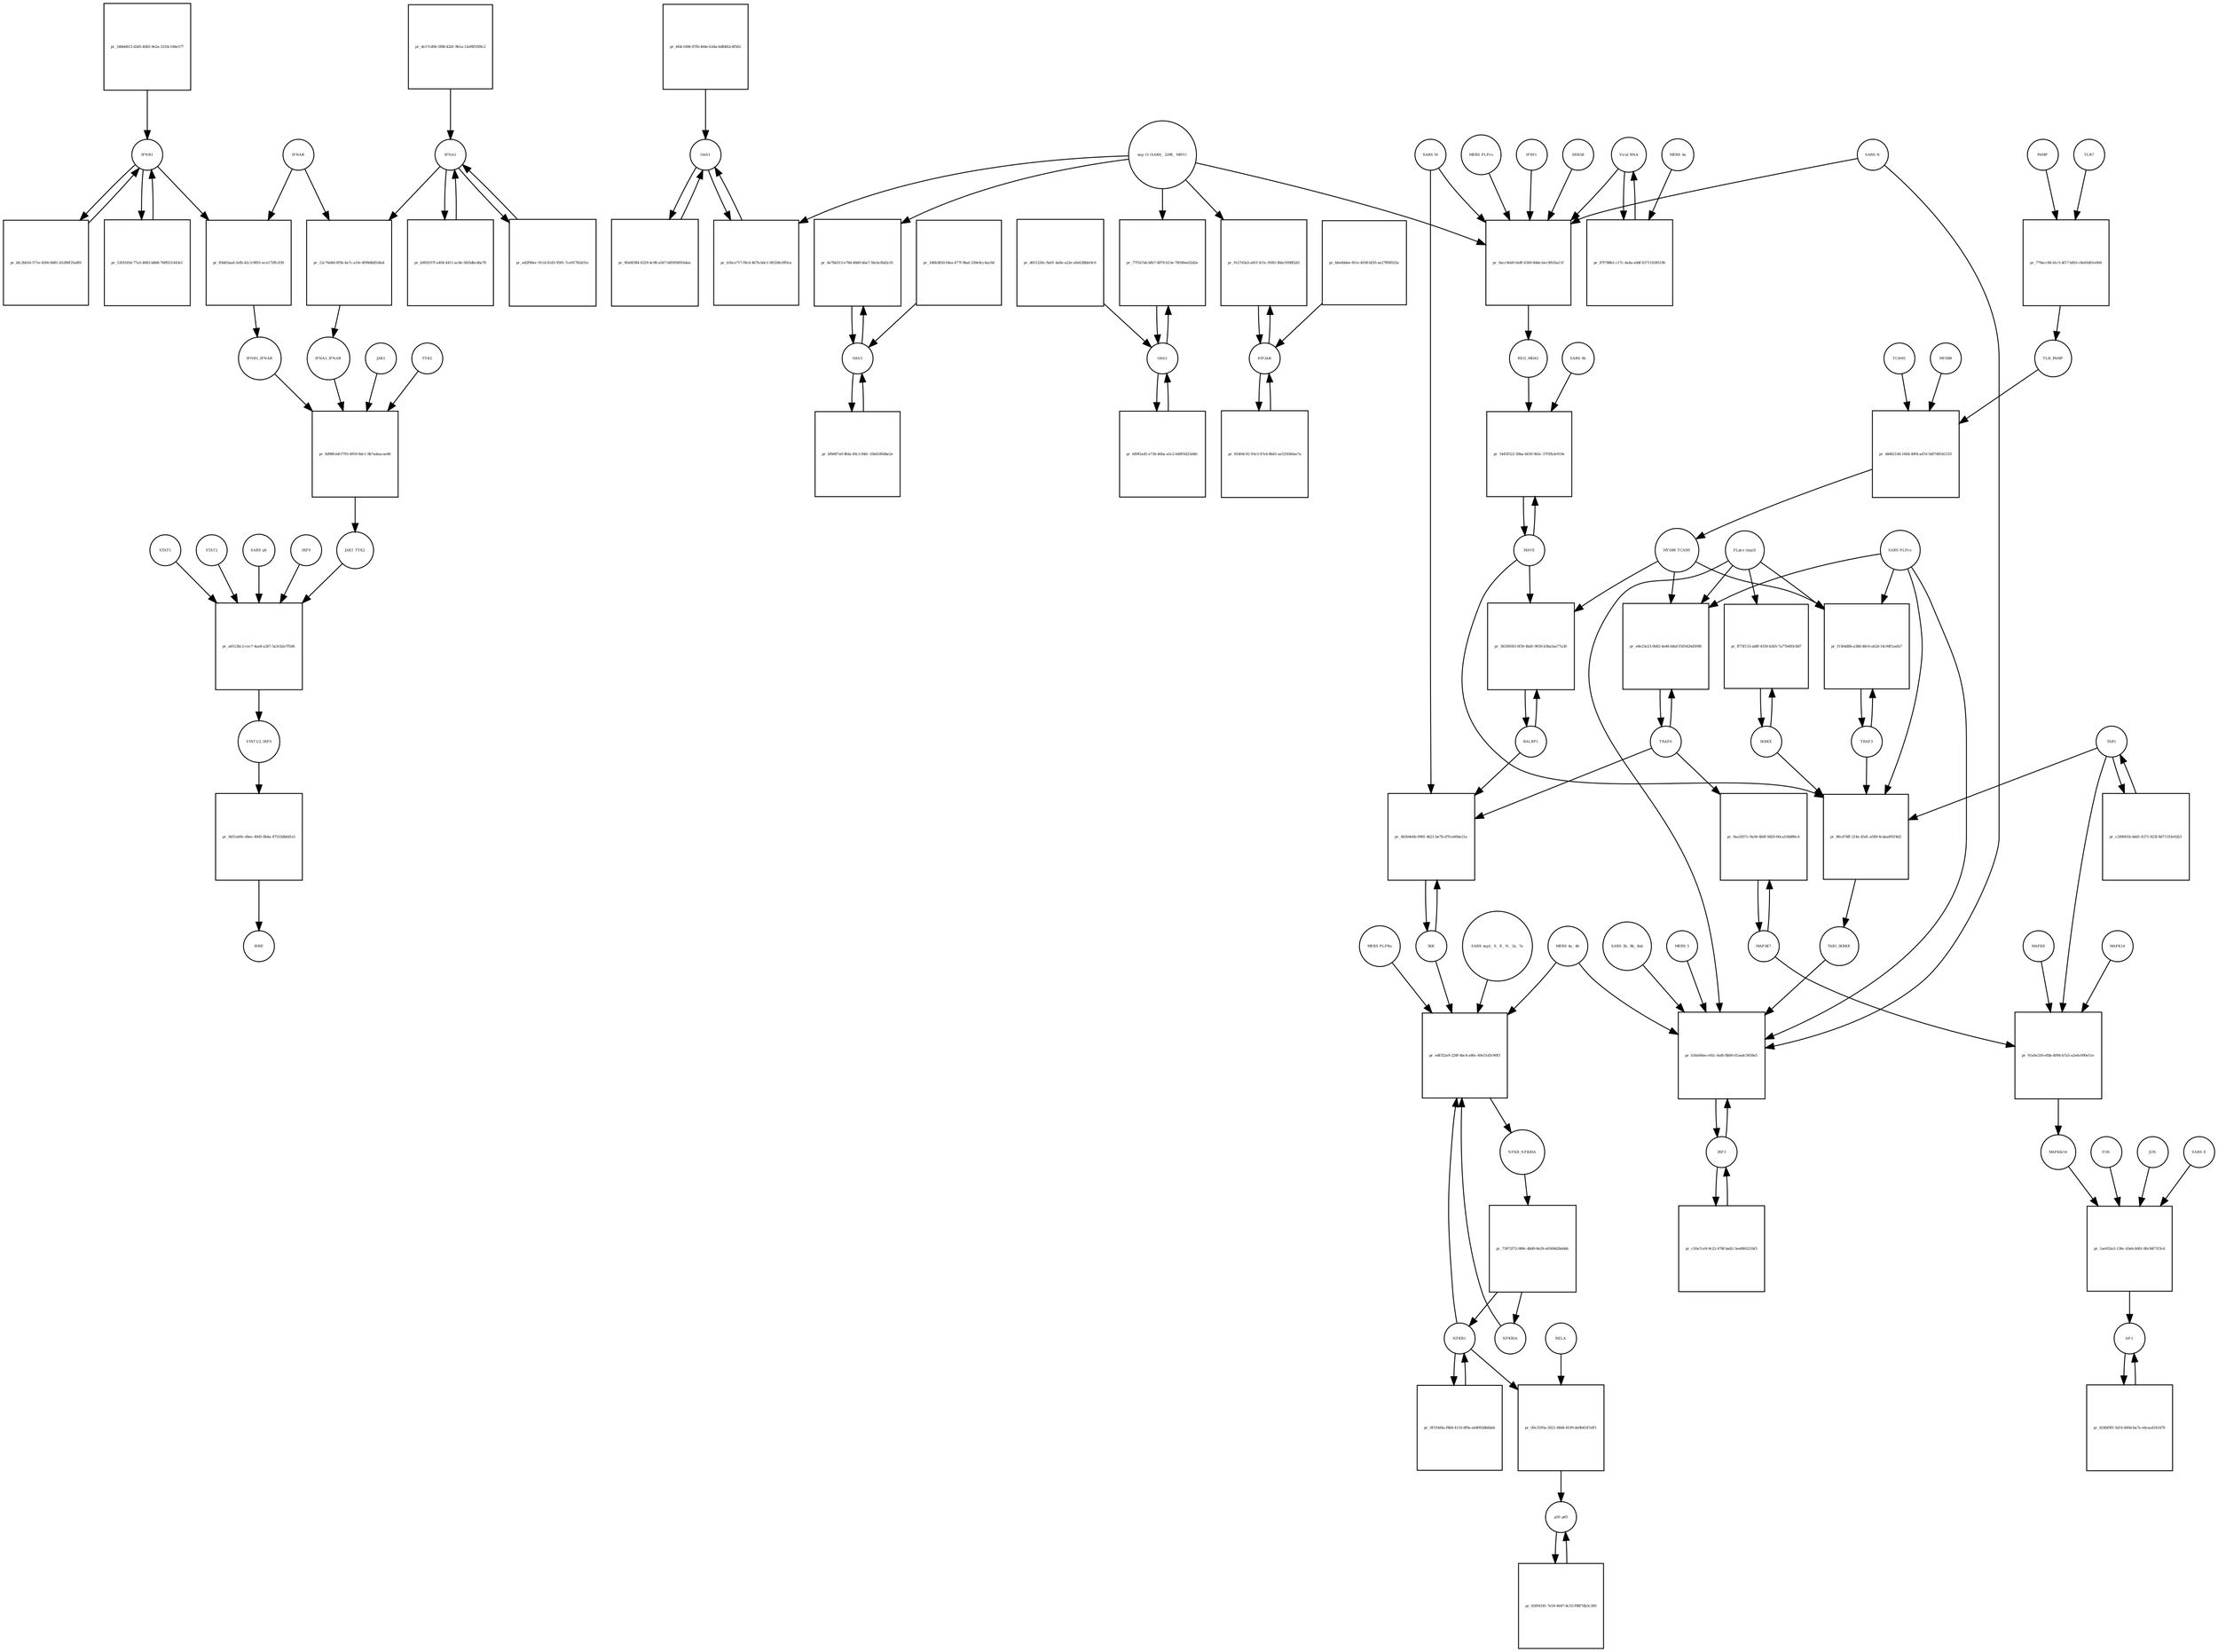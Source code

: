 strict digraph  {
IFNA1 [annotation="urn_miriam_pubmed_17911435|urn_miriam_pubmed_24362405", bipartite=0, cls=macromolecule, fontsize=4, label=IFNA1, shape=circle];
"pr_12c76e8d-0f5b-4a7c-a1fe-4f99d8d558a4" [annotation="", bipartite=1, cls=process, fontsize=4, label="pr_12c76e8d-0f5b-4a7c-a1fe-4f99d8d558a4", shape=square];
IFNAR [annotation=urn_miriam_pubmed_31226023, bipartite=0, cls=complex, fontsize=4, label=IFNAR, shape=circle];
IFNA1_IFNAR [annotation=urn_miriam_pubmed_31226023, bipartite=0, cls=complex, fontsize=4, label=IFNA1_IFNAR, shape=circle];
IFNB1 [annotation=urn_miriam_pubmed_24362405, bipartite=0, cls=macromolecule, fontsize=4, label=IFNB1, shape=circle];
"pr_85dd3aad-2efb-42c3-9851-eca172ffc039" [annotation="", bipartite=1, cls=process, fontsize=4, label="pr_85dd3aad-2efb-42c3-9851-eca172ffc039", shape=square];
IFNB1_IFNAR [annotation=urn_miriam_pubmed_31226023, bipartite=0, cls=complex, fontsize=4, label=IFNB1_IFNAR, shape=circle];
"pr_b902037f-a404-4411-ac8e-5fd3dbcd6a78" [annotation="", bipartite=1, cls=process, fontsize=4, label="pr_b902037f-a404-4411-ac8e-5fd3dbcd6a78", shape=square];
"pr_bfc2b616-571e-4500-8d81-b5286f35a8f0" [annotation="", bipartite=1, cls=process, fontsize=4, label="pr_bfc2b616-571e-4500-8d81-b5286f35a8f0", shape=square];
"pr_34bb6813-d3d5-40b5-9e2a-3310c10de577" [annotation="", bipartite=1, cls=process, fontsize=4, label="pr_34bb6813-d3d5-40b5-9e2a-3310c10de577", shape=square];
"pr_5301fd5d-77a5-4883-b8b8-76f8521443e1" [annotation="", bipartite=1, cls=process, fontsize=4, label="pr_5301fd5d-77a5-4883-b8b8-76f8521443e1", shape=square];
"pr_de17cd06-5f88-42d1-9b1a-12ef8f35f8c2" [annotation="", bipartite=1, cls=process, fontsize=4, label="pr_de17cd06-5f88-42d1-9b1a-12ef8f35f8c2", shape=square];
"pr_ed2f96ec-911d-41d3-9591-7ce91782d31e" [annotation="", bipartite=1, cls=process, fontsize=4, label="pr_ed2f96ec-911d-41d3-9591-7ce91782d31e", shape=square];
"STAT1/2_IRF9" [annotation=urn_miriam_pubmed_31226023, bipartite=0, cls=complex, fontsize=4, label="STAT1/2_IRF9", shape=circle];
"pr_9d31a69c-6bec-49d5-8b4a-47555db6d1e5" [annotation="", bipartite=1, cls=process, fontsize=4, label="pr_9d31a69c-6bec-49d5-8b4a-47555db6d1e5", shape=square];
ISRE [annotation=urn_miriam_pubmed_31226023, bipartite=0, cls=complex, fontsize=4, label=ISRE, shape=circle];
"pr_bfdc1006-87fb-464e-b3da-bd8482c8f562" [annotation="", bipartite=1, cls=process, fontsize=4, label="pr_bfdc1006-87fb-464e-b3da-bd8482c8f562", shape=square];
OAS1 [annotation=urn_miriam_pubmed_31226023, bipartite=0, cls=macromolecule, fontsize=4, label=OAS1, shape=circle];
"pr_b6e0ddee-f61e-4038-bf20-ae27ff6f023a" [annotation="", bipartite=1, cls=process, fontsize=4, label="pr_b6e0ddee-f61e-4038-bf20-ae27ff6f023a", shape=square];
EIF2AK [annotation=urn_miriam_pubmed_31226023, bipartite=0, cls=macromolecule, fontsize=4, label=EIF2AK, shape=circle];
"pr_9fa08384-6329-4c98-a567-b8595891b4ea" [annotation="", bipartite=1, cls=process, fontsize=4, label="pr_9fa08384-6329-4c98-a567-b8595891b4ea", shape=square];
"pr_81d04c92-93e3-47e4-8b81-ae525040ae7a" [annotation="", bipartite=1, cls=process, fontsize=4, label="pr_81d04c92-93e3-47e4-8b81-ae525040ae7a", shape=square];
PAMP [annotation="", bipartite=0, cls="simple chemical", fontsize=4, label=PAMP, shape=circle];
"pr_779acc84-b1c5-4f17-bfb3-c8e65d01e00d" [annotation="", bipartite=1, cls=process, fontsize=4, label="pr_779acc84-b1c5-4f17-bfb3-c8e65d01e00d", shape=square];
TLR7 [annotation="", bipartite=0, cls=macromolecule, fontsize=4, label=TLR7, shape=circle];
TLR_PAMP [annotation="", bipartite=0, cls=complex, fontsize=4, label=TLR_PAMP, shape=circle];
TRAF6 [annotation="", bipartite=0, cls=macromolecule, fontsize=4, label=TRAF6, shape=circle];
"pr_e8e23e23-0b82-4e48-b8af-f305426d3098" [annotation="", bipartite=1, cls=process, fontsize=4, label="pr_e8e23e23-0b82-4e48-b8af-f305426d3098", shape=square];
MYD88_TCAM1 [annotation="", bipartite=0, cls=complex, fontsize=4, label=MYD88_TCAM1, shape=circle];
"PLpro (nsp3)" [annotation="", bipartite=0, cls=macromolecule, fontsize=4, label="PLpro (nsp3)", shape=circle];
"SARS PLPro" [annotation=urn_miriam_pubmed_31226023, bipartite=0, cls=macromolecule, fontsize=4, label="SARS PLPro", shape=circle];
TAB1 [annotation="", bipartite=0, cls=macromolecule, fontsize=4, label=TAB1, shape=circle];
"pr_c249601b-ddd1-4371-923f-8d71193e02b3" [annotation="", bipartite=1, cls=process, fontsize=4, label="pr_c249601b-ddd1-4371-923f-8d71193e02b3", shape=square];
MAPK8 [annotation="", bipartite=0, cls=macromolecule, fontsize=4, label=MAPK8, shape=circle];
"pr_91a0e330-efbb-4094-b7a5-a2e6c090e51e" [annotation="", bipartite=1, cls=process, fontsize=4, label="pr_91a0e330-efbb-4094-b7a5-a2e6c090e51e", shape=square];
MAPK14 [annotation="", bipartite=0, cls=macromolecule, fontsize=4, label=MAPK14, shape=circle];
"MAPK8/14" [annotation="", bipartite=0, cls=complex, fontsize=4, label="MAPK8/14", shape=circle];
MAP3K7 [annotation="", bipartite=0, cls=macromolecule, fontsize=4, label=MAP3K7, shape=circle];
STAT1 [annotation=urn_miriam_pubmed_31226023, bipartite=0, cls=macromolecule, fontsize=4, label=STAT1, shape=circle];
"pr_a6512bc2-cec7-4aa8-a267-5a3cb2e7f5d6" [annotation="", bipartite=1, cls=process, fontsize=4, label="pr_a6512bc2-cec7-4aa8-a267-5a3cb2e7f5d6", shape=square];
STAT2 [annotation=urn_miriam_pubmed_31226023, bipartite=0, cls=macromolecule, fontsize=4, label=STAT2, shape=circle];
JAK1_TYK2 [annotation=urn_miriam_pubmed_31226023, bipartite=0, cls=complex, fontsize=4, label=JAK1_TYK2, shape=circle];
"SARS p6" [annotation=urn_miriam_pubmed_31226023, bipartite=0, cls=macromolecule, fontsize=4, label="SARS p6", shape=circle];
IRF9 [annotation=urn_miriam_pubmed_31226023, bipartite=0, cls=macromolecule, fontsize=4, label=IRF9, shape=circle];
JAK1 [annotation=urn_miriam_pubmed_31226023, bipartite=0, cls=macromolecule, fontsize=4, label=JAK1, shape=circle];
"pr_8d98fcb8-f793-4959-8dc1-9b7adaacae86" [annotation="", bipartite=1, cls=process, fontsize=4, label="pr_8d98fcb8-f793-4959-8dc1-9b7adaacae86", shape=square];
TYK2 [annotation=urn_miriam_pubmed_31226023, bipartite=0, cls=macromolecule, fontsize=4, label=TYK2, shape=circle];
"pr_d651226c-9a01-4a8e-a22e-a0e638bfe9c0" [annotation="", bipartite=1, cls=process, fontsize=4, label="pr_d651226c-9a01-4a8e-a22e-a0e638bfe9c0", shape=square];
OAS2 [annotation=urn_miriam_pubmed_31226023, bipartite=0, cls=macromolecule, fontsize=4, label=OAS2, shape=circle];
"pr_689f2a45-e73b-46ba-a5c2-b4893d23d4fc" [annotation="", bipartite=1, cls=process, fontsize=4, label="pr_689f2a45-e73b-46ba-a5c2-b4893d23d4fc", shape=square];
"pr_1d6b3850-fdea-477f-9baf-259e9cc4ac0d" [annotation="", bipartite=1, cls=process, fontsize=4, label="pr_1d6b3850-fdea-477f-9baf-259e9cc4ac0d", shape=square];
OAS3 [annotation=urn_miriam_pubmed_31226023, bipartite=0, cls=macromolecule, fontsize=4, label=OAS3, shape=circle];
"pr_bfb087a0-8fda-49c3-84fc-10b4180dbe2e" [annotation="", bipartite=1, cls=process, fontsize=4, label="pr_bfb087a0-8fda-49c3-84fc-10b4180dbe2e", shape=square];
TRAF3 [annotation="", bipartite=0, cls=macromolecule, fontsize=4, label=TRAF3, shape=circle];
"pr_f1364d8b-a38d-48c6-a62d-14c94f1eafa7" [annotation="", bipartite=1, cls=process, fontsize=4, label="pr_f1364d8b-a38d-48c6-a62d-14c94f1eafa7", shape=square];
"pr_9aa2657c-9a56-4b0f-9d20-60ca10dd86c4" [annotation="", bipartite=1, cls=process, fontsize=4, label="pr_9aa2657c-9a56-4b0f-9d20-60ca10dd86c4", shape=square];
FOS [annotation="", bipartite=0, cls=macromolecule, fontsize=4, label=FOS, shape=circle];
"pr_1ae932e2-136c-43eb-b081-8fe36f71f3cd" [annotation="", bipartite=1, cls=process, fontsize=4, label="pr_1ae932e2-136c-43eb-b081-8fe36f71f3cd", shape=square];
JUN [annotation="", bipartite=0, cls=macromolecule, fontsize=4, label=JUN, shape=circle];
"AP-1" [annotation="", bipartite=0, cls=complex, fontsize=4, label="AP-1", shape=circle];
"SARS E" [annotation=urn_miriam_pubmed_31226023, bipartite=0, cls=macromolecule, fontsize=4, label="SARS E", shape=circle];
"pr_824bf9f5-5d14-460d-ba7e-ebcaa4162470" [annotation="", bipartite=1, cls=process, fontsize=4, label="pr_824bf9f5-5d14-460d-ba7e-ebcaa4162470", shape=square];
IKK [annotation="", bipartite=0, cls=complex, fontsize=4, label=IKK, shape=circle];
"pr_4b5b9e6b-9981-4621-be7b-d7fce66be21a" [annotation="", bipartite=1, cls=process, fontsize=4, label="pr_4b5b9e6b-9981-4621-be7b-d7fce66be21a", shape=square];
RALBP1 [annotation="", bipartite=0, cls=macromolecule, fontsize=4, label=RALBP1, shape=circle];
"SARS M" [annotation=urn_miriam_pubmed_31226023, bipartite=0, cls=macromolecule, fontsize=4, label="SARS M", shape=circle];
NFKB_NFKBIA [annotation="", bipartite=0, cls=complex, fontsize=4, label=NFKB_NFKBIA, shape=circle];
"pr_73972f72-088c-48d9-8e29-a0569d28ebbb" [annotation="", bipartite=1, cls=process, fontsize=4, label="pr_73972f72-088c-48d9-8e29-a0569d28ebbb", shape=square];
NFKBIA [annotation="", bipartite=0, cls=macromolecule, fontsize=4, label=NFKBIA, shape=circle];
NFKB1 [annotation="", bipartite=0, cls=macromolecule, fontsize=4, label=NFKB1, shape=circle];
"pr_edf352a9-228f-4bc4-a86c-49e51d5c90f3" [annotation="", bipartite=1, cls=process, fontsize=4, label="pr_edf352a9-228f-4bc4-a86c-49e51d5c90f3", shape=square];
"SARS nsp1_ S_ E_ N_ 3a_ 7a" [annotation=urn_miriam_pubmed_31226023, bipartite=0, cls=macromolecule, fontsize=4, label="SARS nsp1_ S_ E_ N_ 3a_ 7a", shape=circle];
"MERS 4a_ 4b" [annotation="", bipartite=0, cls=macromolecule, fontsize=4, label="MERS 4a_ 4b", shape=circle];
"MERS PLPRo" [annotation="", bipartite=0, cls=macromolecule, fontsize=4, label="MERS PLPRo", shape=circle];
"pr_0f193d4a-f86d-4116-8f9e-eb4093db8deb" [annotation="", bipartite=1, cls=process, fontsize=4, label="pr_0f193d4a-f86d-4116-8f9e-eb4093db8deb", shape=square];
IKBKE [annotation="", bipartite=0, cls=macromolecule, fontsize=4, label=IKBKE, shape=circle];
"pr_ff73f133-ab8f-4350-b365-7a77b493c8d7" [annotation="", bipartite=1, cls=process, fontsize=4, label="pr_ff73f133-ab8f-4350-b365-7a77b493c8d7", shape=square];
"pr_86cd74ff-214e-45d1-a589-4cdaa891f4d2" [annotation="", bipartite=1, cls=process, fontsize=4, label="pr_86cd74ff-214e-45d1-a589-4cdaa891f4d2", shape=square];
TAB1_IKBKE [annotation="", bipartite=0, cls=complex, fontsize=4, label=TAB1_IKBKE, shape=circle];
MAVS [annotation="", bipartite=0, cls=macromolecule, fontsize=4, label=MAVS, shape=circle];
IRF3 [annotation="", bipartite=0, cls=macromolecule, fontsize=4, label=IRF3, shape=circle];
"pr_b30a9dee-e92c-4af6-8b00-61aadc5658e5" [annotation="", bipartite=1, cls=process, fontsize=4, label="pr_b30a9dee-e92c-4af6-8b00-61aadc5658e5", shape=square];
"SARS 3b_ 8b_ 8ab" [annotation=urn_miriam_pubmed_31226023, bipartite=0, cls=macromolecule, fontsize=4, label="SARS 3b_ 8b_ 8ab", shape=circle];
"MERS 5" [annotation="", bipartite=0, cls=macromolecule, fontsize=4, label="MERS 5", shape=circle];
"SARS N" [annotation="", bipartite=0, cls=macromolecule, fontsize=4, label="SARS N", shape=circle];
"pr_c50a7ce9-9c22-478f-ba82-3ee880221bf3" [annotation="", bipartite=1, cls=process, fontsize=4, label="pr_c50a7ce9-9c22-478f-ba82-3ee880221bf3", shape=square];
TCAM1 [annotation="", bipartite=0, cls=macromolecule, fontsize=4, label=TCAM1, shape=circle];
"pr_48d62148-1664-49f4-ad7d-5d0748541210" [annotation="", bipartite=1, cls=process, fontsize=4, label="pr_48d62148-1664-49f4-ad7d-5d0748541210", shape=square];
MYD88 [annotation=urn_miriam_pubmed_31226023, bipartite=0, cls=macromolecule, fontsize=4, label=MYD88, shape=circle];
"pr_38359583-0f30-4bd1-9030-b3ba5ae77a30" [annotation="", bipartite=1, cls=process, fontsize=4, label="pr_38359583-0f30-4bd1-9030-b3ba5ae77a30", shape=square];
RELA [annotation="", bipartite=0, cls=macromolecule, fontsize=4, label=RELA, shape=circle];
"pr_00c3595a-5021-48d4-8199-de9b4547eff1" [annotation="", bipartite=1, cls=process, fontsize=4, label="pr_00c3595a-5021-48d4-8199-de9b4547eff1", shape=square];
p50_p65 [annotation="", bipartite=0, cls=complex, fontsize=4, label=p50_p65, shape=circle];
"pr_65f04181-7e59-4647-8c55-f98f7db3c300" [annotation="", bipartite=1, cls=process, fontsize=4, label="pr_65f04181-7e59-4647-8c55-f98f7db3c300", shape=square];
IFIH1 [annotation="", bipartite=0, cls=macromolecule, fontsize=4, label=IFIH1, shape=circle];
"pr_0acc9eb9-0a8f-4349-8dde-bec5f61ba11f" [annotation="", bipartite=1, cls=process, fontsize=4, label="pr_0acc9eb9-0a8f-4349-8dde-bec5f61ba11f", shape=square];
DDX58 [annotation="", bipartite=0, cls=macromolecule, fontsize=4, label=DDX58, shape=circle];
RIG1_MDA5 [annotation="", bipartite=0, cls=complex, fontsize=4, label=RIG1_MDA5, shape=circle];
"Viral RNA" [annotation="", bipartite=0, cls="simple chemical", fontsize=4, label="Viral RNA", shape=circle];
"nsp 15 (SARS_ 229E_ MHV)" [annotation=urn_miriam_pubmed_31226023, bipartite=0, cls=macromolecule, fontsize=4, label="nsp 15 (SARS_ 229E_ MHV)", shape=circle];
"MERS PLPro" [annotation="", bipartite=0, cls=macromolecule, fontsize=4, label="MERS PLPro", shape=circle];
"pr_5445f522-30ba-4430-9b5c-37f5fb3e919e" [annotation="", bipartite=1, cls=process, fontsize=4, label="pr_5445f522-30ba-4430-9b5c-37f5fb3e919e", shape=square];
"SARS 9b" [annotation=urn_miriam_pubmed_31226023, bipartite=0, cls=macromolecule, fontsize=4, label="SARS 9b", shape=circle];
"pr_4e7bb513-e78d-48d0-bba7-5bcbcfbd2c01" [annotation="", bipartite=1, cls=process, fontsize=4, label="pr_4e7bb513-e78d-48d0-bba7-5bcbcfbd2c01", shape=square];
"pr_77f1b7a6-bfb7-4879-b13e-78596ee02d2e" [annotation="", bipartite=1, cls=process, fontsize=4, label="pr_77f1b7a6-bfb7-4879-b13e-78596ee02d2e", shape=square];
"pr_b1bce717-f8cd-467b-bdc1-00328e1ff0ca" [annotation="", bipartite=1, cls=process, fontsize=4, label="pr_b1bce717-f8cd-467b-bdc1-00328e1ff0ca", shape=square];
"pr_9127d3a5-a81f-415c-9583-3bbc9398f2d3" [annotation="", bipartite=1, cls=process, fontsize=4, label="pr_9127d3a5-a81f-415c-9583-3bbc9398f2d3", shape=square];
"pr_87f788b1-c17c-4a4a-a9df-63711928519b" [annotation="", bipartite=1, cls=process, fontsize=4, label="pr_87f788b1-c17c-4a4a-a9df-63711928519b", shape=square];
"MERS 4a" [annotation="", bipartite=0, cls=macromolecule, fontsize=4, label="MERS 4a", shape=circle];
IFNA1 -> "pr_12c76e8d-0f5b-4a7c-a1fe-4f99d8d558a4"  [annotation="", interaction_type=consumption];
IFNA1 -> "pr_b902037f-a404-4411-ac8e-5fd3dbcd6a78"  [annotation="", interaction_type=consumption];
IFNA1 -> "pr_ed2f96ec-911d-41d3-9591-7ce91782d31e"  [annotation="", interaction_type=consumption];
"pr_12c76e8d-0f5b-4a7c-a1fe-4f99d8d558a4" -> IFNA1_IFNAR  [annotation="", interaction_type=production];
IFNAR -> "pr_12c76e8d-0f5b-4a7c-a1fe-4f99d8d558a4"  [annotation="", interaction_type=consumption];
IFNAR -> "pr_85dd3aad-2efb-42c3-9851-eca172ffc039"  [annotation="", interaction_type=consumption];
IFNA1_IFNAR -> "pr_8d98fcb8-f793-4959-8dc1-9b7adaacae86"  [annotation=urn_miriam_pubmed_31226023, interaction_type=catalysis];
IFNB1 -> "pr_85dd3aad-2efb-42c3-9851-eca172ffc039"  [annotation="", interaction_type=consumption];
IFNB1 -> "pr_bfc2b616-571e-4500-8d81-b5286f35a8f0"  [annotation="", interaction_type=consumption];
IFNB1 -> "pr_5301fd5d-77a5-4883-b8b8-76f8521443e1"  [annotation="", interaction_type=consumption];
"pr_85dd3aad-2efb-42c3-9851-eca172ffc039" -> IFNB1_IFNAR  [annotation="", interaction_type=production];
IFNB1_IFNAR -> "pr_8d98fcb8-f793-4959-8dc1-9b7adaacae86"  [annotation=urn_miriam_pubmed_31226023, interaction_type=catalysis];
"pr_b902037f-a404-4411-ac8e-5fd3dbcd6a78" -> IFNA1  [annotation="", interaction_type=production];
"pr_bfc2b616-571e-4500-8d81-b5286f35a8f0" -> IFNB1  [annotation="", interaction_type=production];
"pr_34bb6813-d3d5-40b5-9e2a-3310c10de577" -> IFNB1  [annotation="", interaction_type=production];
"pr_5301fd5d-77a5-4883-b8b8-76f8521443e1" -> IFNB1  [annotation="", interaction_type=production];
"pr_de17cd06-5f88-42d1-9b1a-12ef8f35f8c2" -> IFNA1  [annotation="", interaction_type=production];
"pr_ed2f96ec-911d-41d3-9591-7ce91782d31e" -> IFNA1  [annotation="", interaction_type=production];
"STAT1/2_IRF9" -> "pr_9d31a69c-6bec-49d5-8b4a-47555db6d1e5"  [annotation="", interaction_type=consumption];
"pr_9d31a69c-6bec-49d5-8b4a-47555db6d1e5" -> ISRE  [annotation="", interaction_type=production];
"pr_bfdc1006-87fb-464e-b3da-bd8482c8f562" -> OAS1  [annotation="", interaction_type=production];
OAS1 -> "pr_9fa08384-6329-4c98-a567-b8595891b4ea"  [annotation="", interaction_type=consumption];
OAS1 -> "pr_b1bce717-f8cd-467b-bdc1-00328e1ff0ca"  [annotation="", interaction_type=consumption];
"pr_b6e0ddee-f61e-4038-bf20-ae27ff6f023a" -> EIF2AK  [annotation="", interaction_type=production];
EIF2AK -> "pr_81d04c92-93e3-47e4-8b81-ae525040ae7a"  [annotation="", interaction_type=consumption];
EIF2AK -> "pr_9127d3a5-a81f-415c-9583-3bbc9398f2d3"  [annotation="", interaction_type=consumption];
"pr_9fa08384-6329-4c98-a567-b8595891b4ea" -> OAS1  [annotation="", interaction_type=production];
"pr_81d04c92-93e3-47e4-8b81-ae525040ae7a" -> EIF2AK  [annotation="", interaction_type=production];
PAMP -> "pr_779acc84-b1c5-4f17-bfb3-c8e65d01e00d"  [annotation="", interaction_type=consumption];
"pr_779acc84-b1c5-4f17-bfb3-c8e65d01e00d" -> TLR_PAMP  [annotation="", interaction_type=production];
TLR7 -> "pr_779acc84-b1c5-4f17-bfb3-c8e65d01e00d"  [annotation="", interaction_type=consumption];
TLR_PAMP -> "pr_48d62148-1664-49f4-ad7d-5d0748541210"  [annotation="", interaction_type=catalysis];
TRAF6 -> "pr_e8e23e23-0b82-4e48-b8af-f305426d3098"  [annotation="", interaction_type=consumption];
TRAF6 -> "pr_9aa2657c-9a56-4b0f-9d20-60ca10dd86c4"  [annotation="", interaction_type=catalysis];
TRAF6 -> "pr_4b5b9e6b-9981-4621-be7b-d7fce66be21a"  [annotation="", interaction_type=catalysis];
"pr_e8e23e23-0b82-4e48-b8af-f305426d3098" -> TRAF6  [annotation="", interaction_type=production];
MYD88_TCAM1 -> "pr_e8e23e23-0b82-4e48-b8af-f305426d3098"  [annotation=urn_miriam_pubmed_31226023, interaction_type=catalysis];
MYD88_TCAM1 -> "pr_f1364d8b-a38d-48c6-a62d-14c94f1eafa7"  [annotation="", interaction_type=catalysis];
MYD88_TCAM1 -> "pr_38359583-0f30-4bd1-9030-b3ba5ae77a30"  [annotation="", interaction_type=catalysis];
"PLpro (nsp3)" -> "pr_e8e23e23-0b82-4e48-b8af-f305426d3098"  [annotation=urn_miriam_pubmed_31226023, interaction_type=inhibition];
"PLpro (nsp3)" -> "pr_f1364d8b-a38d-48c6-a62d-14c94f1eafa7"  [annotation="", interaction_type=inhibition];
"PLpro (nsp3)" -> "pr_ff73f133-ab8f-4350-b365-7a77b493c8d7"  [annotation="", interaction_type=inhibition];
"PLpro (nsp3)" -> "pr_b30a9dee-e92c-4af6-8b00-61aadc5658e5"  [annotation="", interaction_type=inhibition];
"SARS PLPro" -> "pr_e8e23e23-0b82-4e48-b8af-f305426d3098"  [annotation=urn_miriam_pubmed_31226023, interaction_type=inhibition];
"SARS PLPro" -> "pr_f1364d8b-a38d-48c6-a62d-14c94f1eafa7"  [annotation="", interaction_type=inhibition];
"SARS PLPro" -> "pr_86cd74ff-214e-45d1-a589-4cdaa891f4d2"  [annotation="", interaction_type=inhibition];
"SARS PLPro" -> "pr_b30a9dee-e92c-4af6-8b00-61aadc5658e5"  [annotation="", interaction_type=inhibition];
TAB1 -> "pr_c249601b-ddd1-4371-923f-8d71193e02b3"  [annotation="", interaction_type=consumption];
TAB1 -> "pr_91a0e330-efbb-4094-b7a5-a2e6c090e51e"  [annotation="", interaction_type=catalysis];
TAB1 -> "pr_86cd74ff-214e-45d1-a589-4cdaa891f4d2"  [annotation="", interaction_type=consumption];
"pr_c249601b-ddd1-4371-923f-8d71193e02b3" -> TAB1  [annotation="", interaction_type=production];
MAPK8 -> "pr_91a0e330-efbb-4094-b7a5-a2e6c090e51e"  [annotation="", interaction_type=consumption];
"pr_91a0e330-efbb-4094-b7a5-a2e6c090e51e" -> "MAPK8/14"  [annotation="", interaction_type=production];
MAPK14 -> "pr_91a0e330-efbb-4094-b7a5-a2e6c090e51e"  [annotation="", interaction_type=consumption];
"MAPK8/14" -> "pr_1ae932e2-136c-43eb-b081-8fe36f71f3cd"  [annotation="", interaction_type=catalysis];
MAP3K7 -> "pr_91a0e330-efbb-4094-b7a5-a2e6c090e51e"  [annotation="", interaction_type=catalysis];
MAP3K7 -> "pr_9aa2657c-9a56-4b0f-9d20-60ca10dd86c4"  [annotation="", interaction_type=consumption];
STAT1 -> "pr_a6512bc2-cec7-4aa8-a267-5a3cb2e7f5d6"  [annotation="", interaction_type=consumption];
"pr_a6512bc2-cec7-4aa8-a267-5a3cb2e7f5d6" -> "STAT1/2_IRF9"  [annotation="", interaction_type=production];
STAT2 -> "pr_a6512bc2-cec7-4aa8-a267-5a3cb2e7f5d6"  [annotation="", interaction_type=consumption];
JAK1_TYK2 -> "pr_a6512bc2-cec7-4aa8-a267-5a3cb2e7f5d6"  [annotation=urn_miriam_pubmed_31226023, interaction_type=catalysis];
"SARS p6" -> "pr_a6512bc2-cec7-4aa8-a267-5a3cb2e7f5d6"  [annotation=urn_miriam_pubmed_31226023, interaction_type=inhibition];
IRF9 -> "pr_a6512bc2-cec7-4aa8-a267-5a3cb2e7f5d6"  [annotation="", interaction_type=consumption];
JAK1 -> "pr_8d98fcb8-f793-4959-8dc1-9b7adaacae86"  [annotation="", interaction_type=consumption];
"pr_8d98fcb8-f793-4959-8dc1-9b7adaacae86" -> JAK1_TYK2  [annotation="", interaction_type=production];
TYK2 -> "pr_8d98fcb8-f793-4959-8dc1-9b7adaacae86"  [annotation="", interaction_type=consumption];
"pr_d651226c-9a01-4a8e-a22e-a0e638bfe9c0" -> OAS2  [annotation="", interaction_type=production];
OAS2 -> "pr_689f2a45-e73b-46ba-a5c2-b4893d23d4fc"  [annotation="", interaction_type=consumption];
OAS2 -> "pr_77f1b7a6-bfb7-4879-b13e-78596ee02d2e"  [annotation="", interaction_type=consumption];
"pr_689f2a45-e73b-46ba-a5c2-b4893d23d4fc" -> OAS2  [annotation="", interaction_type=production];
"pr_1d6b3850-fdea-477f-9baf-259e9cc4ac0d" -> OAS3  [annotation="", interaction_type=production];
OAS3 -> "pr_bfb087a0-8fda-49c3-84fc-10b4180dbe2e"  [annotation="", interaction_type=consumption];
OAS3 -> "pr_4e7bb513-e78d-48d0-bba7-5bcbcfbd2c01"  [annotation="", interaction_type=consumption];
"pr_bfb087a0-8fda-49c3-84fc-10b4180dbe2e" -> OAS3  [annotation="", interaction_type=production];
TRAF3 -> "pr_f1364d8b-a38d-48c6-a62d-14c94f1eafa7"  [annotation="", interaction_type=consumption];
TRAF3 -> "pr_86cd74ff-214e-45d1-a589-4cdaa891f4d2"  [annotation="", interaction_type=catalysis];
"pr_f1364d8b-a38d-48c6-a62d-14c94f1eafa7" -> TRAF3  [annotation="", interaction_type=production];
"pr_9aa2657c-9a56-4b0f-9d20-60ca10dd86c4" -> MAP3K7  [annotation="", interaction_type=production];
FOS -> "pr_1ae932e2-136c-43eb-b081-8fe36f71f3cd"  [annotation="", interaction_type=consumption];
"pr_1ae932e2-136c-43eb-b081-8fe36f71f3cd" -> "AP-1"  [annotation="", interaction_type=production];
JUN -> "pr_1ae932e2-136c-43eb-b081-8fe36f71f3cd"  [annotation="", interaction_type=consumption];
"AP-1" -> "pr_824bf9f5-5d14-460d-ba7e-ebcaa4162470"  [annotation="", interaction_type=consumption];
"SARS E" -> "pr_1ae932e2-136c-43eb-b081-8fe36f71f3cd"  [annotation="", interaction_type=catalysis];
"pr_824bf9f5-5d14-460d-ba7e-ebcaa4162470" -> "AP-1"  [annotation="", interaction_type=production];
IKK -> "pr_4b5b9e6b-9981-4621-be7b-d7fce66be21a"  [annotation="", interaction_type=consumption];
IKK -> "pr_edf352a9-228f-4bc4-a86c-49e51d5c90f3"  [annotation="", interaction_type=inhibition];
"pr_4b5b9e6b-9981-4621-be7b-d7fce66be21a" -> IKK  [annotation="", interaction_type=production];
RALBP1 -> "pr_4b5b9e6b-9981-4621-be7b-d7fce66be21a"  [annotation="", interaction_type=catalysis];
RALBP1 -> "pr_38359583-0f30-4bd1-9030-b3ba5ae77a30"  [annotation="", interaction_type=consumption];
"SARS M" -> "pr_4b5b9e6b-9981-4621-be7b-d7fce66be21a"  [annotation="", interaction_type=inhibition];
"SARS M" -> "pr_0acc9eb9-0a8f-4349-8dde-bec5f61ba11f"  [annotation="", interaction_type=inhibition];
NFKB_NFKBIA -> "pr_73972f72-088c-48d9-8e29-a0569d28ebbb"  [annotation="", interaction_type=consumption];
"pr_73972f72-088c-48d9-8e29-a0569d28ebbb" -> NFKBIA  [annotation="", interaction_type=production];
"pr_73972f72-088c-48d9-8e29-a0569d28ebbb" -> NFKB1  [annotation="", interaction_type=production];
NFKBIA -> "pr_edf352a9-228f-4bc4-a86c-49e51d5c90f3"  [annotation="", interaction_type=consumption];
NFKB1 -> "pr_edf352a9-228f-4bc4-a86c-49e51d5c90f3"  [annotation="", interaction_type=consumption];
NFKB1 -> "pr_0f193d4a-f86d-4116-8f9e-eb4093db8deb"  [annotation="", interaction_type=consumption];
NFKB1 -> "pr_00c3595a-5021-48d4-8199-de9b4547eff1"  [annotation="", interaction_type=consumption];
"pr_edf352a9-228f-4bc4-a86c-49e51d5c90f3" -> NFKB_NFKBIA  [annotation="", interaction_type=production];
"SARS nsp1_ S_ E_ N_ 3a_ 7a" -> "pr_edf352a9-228f-4bc4-a86c-49e51d5c90f3"  [annotation="", interaction_type=catalysis];
"MERS 4a_ 4b" -> "pr_edf352a9-228f-4bc4-a86c-49e51d5c90f3"  [annotation="", interaction_type=inhibition];
"MERS 4a_ 4b" -> "pr_b30a9dee-e92c-4af6-8b00-61aadc5658e5"  [annotation="", interaction_type=inhibition];
"MERS PLPRo" -> "pr_edf352a9-228f-4bc4-a86c-49e51d5c90f3"  [annotation="", interaction_type=inhibition];
"pr_0f193d4a-f86d-4116-8f9e-eb4093db8deb" -> NFKB1  [annotation="", interaction_type=production];
IKBKE -> "pr_ff73f133-ab8f-4350-b365-7a77b493c8d7"  [annotation="", interaction_type=consumption];
IKBKE -> "pr_86cd74ff-214e-45d1-a589-4cdaa891f4d2"  [annotation="", interaction_type=consumption];
"pr_ff73f133-ab8f-4350-b365-7a77b493c8d7" -> IKBKE  [annotation="", interaction_type=production];
"pr_86cd74ff-214e-45d1-a589-4cdaa891f4d2" -> TAB1_IKBKE  [annotation="", interaction_type=production];
TAB1_IKBKE -> "pr_b30a9dee-e92c-4af6-8b00-61aadc5658e5"  [annotation="", interaction_type=catalysis];
MAVS -> "pr_86cd74ff-214e-45d1-a589-4cdaa891f4d2"  [annotation="", interaction_type=catalysis];
MAVS -> "pr_38359583-0f30-4bd1-9030-b3ba5ae77a30"  [annotation="", interaction_type=catalysis];
MAVS -> "pr_5445f522-30ba-4430-9b5c-37f5fb3e919e"  [annotation="", interaction_type=consumption];
IRF3 -> "pr_b30a9dee-e92c-4af6-8b00-61aadc5658e5"  [annotation="", interaction_type=consumption];
IRF3 -> "pr_c50a7ce9-9c22-478f-ba82-3ee880221bf3"  [annotation="", interaction_type=consumption];
"pr_b30a9dee-e92c-4af6-8b00-61aadc5658e5" -> IRF3  [annotation="", interaction_type=production];
"SARS 3b_ 8b_ 8ab" -> "pr_b30a9dee-e92c-4af6-8b00-61aadc5658e5"  [annotation="", interaction_type=inhibition];
"MERS 5" -> "pr_b30a9dee-e92c-4af6-8b00-61aadc5658e5"  [annotation="", interaction_type=inhibition];
"SARS N" -> "pr_b30a9dee-e92c-4af6-8b00-61aadc5658e5"  [annotation="", interaction_type=inhibition];
"SARS N" -> "pr_0acc9eb9-0a8f-4349-8dde-bec5f61ba11f"  [annotation="", interaction_type=inhibition];
"pr_c50a7ce9-9c22-478f-ba82-3ee880221bf3" -> IRF3  [annotation="", interaction_type=production];
TCAM1 -> "pr_48d62148-1664-49f4-ad7d-5d0748541210"  [annotation="", interaction_type=consumption];
"pr_48d62148-1664-49f4-ad7d-5d0748541210" -> MYD88_TCAM1  [annotation="", interaction_type=production];
MYD88 -> "pr_48d62148-1664-49f4-ad7d-5d0748541210"  [annotation="", interaction_type=consumption];
"pr_38359583-0f30-4bd1-9030-b3ba5ae77a30" -> RALBP1  [annotation="", interaction_type=production];
RELA -> "pr_00c3595a-5021-48d4-8199-de9b4547eff1"  [annotation="", interaction_type=consumption];
"pr_00c3595a-5021-48d4-8199-de9b4547eff1" -> p50_p65  [annotation="", interaction_type=production];
p50_p65 -> "pr_65f04181-7e59-4647-8c55-f98f7db3c300"  [annotation="", interaction_type=consumption];
"pr_65f04181-7e59-4647-8c55-f98f7db3c300" -> p50_p65  [annotation="", interaction_type=production];
IFIH1 -> "pr_0acc9eb9-0a8f-4349-8dde-bec5f61ba11f"  [annotation="", interaction_type=consumption];
"pr_0acc9eb9-0a8f-4349-8dde-bec5f61ba11f" -> RIG1_MDA5  [annotation="", interaction_type=production];
DDX58 -> "pr_0acc9eb9-0a8f-4349-8dde-bec5f61ba11f"  [annotation="", interaction_type=consumption];
RIG1_MDA5 -> "pr_5445f522-30ba-4430-9b5c-37f5fb3e919e"  [annotation="", interaction_type=catalysis];
"Viral RNA" -> "pr_0acc9eb9-0a8f-4349-8dde-bec5f61ba11f"  [annotation="", interaction_type=catalysis];
"Viral RNA" -> "pr_87f788b1-c17c-4a4a-a9df-63711928519b"  [annotation="", interaction_type=consumption];
"nsp 15 (SARS_ 229E_ MHV)" -> "pr_0acc9eb9-0a8f-4349-8dde-bec5f61ba11f"  [annotation="", interaction_type=inhibition];
"nsp 15 (SARS_ 229E_ MHV)" -> "pr_4e7bb513-e78d-48d0-bba7-5bcbcfbd2c01"  [annotation="", interaction_type=inhibition];
"nsp 15 (SARS_ 229E_ MHV)" -> "pr_77f1b7a6-bfb7-4879-b13e-78596ee02d2e"  [annotation="", interaction_type=inhibition];
"nsp 15 (SARS_ 229E_ MHV)" -> "pr_b1bce717-f8cd-467b-bdc1-00328e1ff0ca"  [annotation="", interaction_type=inhibition];
"nsp 15 (SARS_ 229E_ MHV)" -> "pr_9127d3a5-a81f-415c-9583-3bbc9398f2d3"  [annotation="", interaction_type=inhibition];
"MERS PLPro" -> "pr_0acc9eb9-0a8f-4349-8dde-bec5f61ba11f"  [annotation="", interaction_type=inhibition];
"pr_5445f522-30ba-4430-9b5c-37f5fb3e919e" -> MAVS  [annotation="", interaction_type=production];
"SARS 9b" -> "pr_5445f522-30ba-4430-9b5c-37f5fb3e919e"  [annotation="", interaction_type=inhibition];
"pr_4e7bb513-e78d-48d0-bba7-5bcbcfbd2c01" -> OAS3  [annotation="", interaction_type=production];
"pr_77f1b7a6-bfb7-4879-b13e-78596ee02d2e" -> OAS2  [annotation="", interaction_type=production];
"pr_b1bce717-f8cd-467b-bdc1-00328e1ff0ca" -> OAS1  [annotation="", interaction_type=production];
"pr_9127d3a5-a81f-415c-9583-3bbc9398f2d3" -> EIF2AK  [annotation="", interaction_type=production];
"pr_87f788b1-c17c-4a4a-a9df-63711928519b" -> "Viral RNA"  [annotation="", interaction_type=production];
"MERS 4a" -> "pr_87f788b1-c17c-4a4a-a9df-63711928519b"  [annotation="", interaction_type=inhibition];
}
